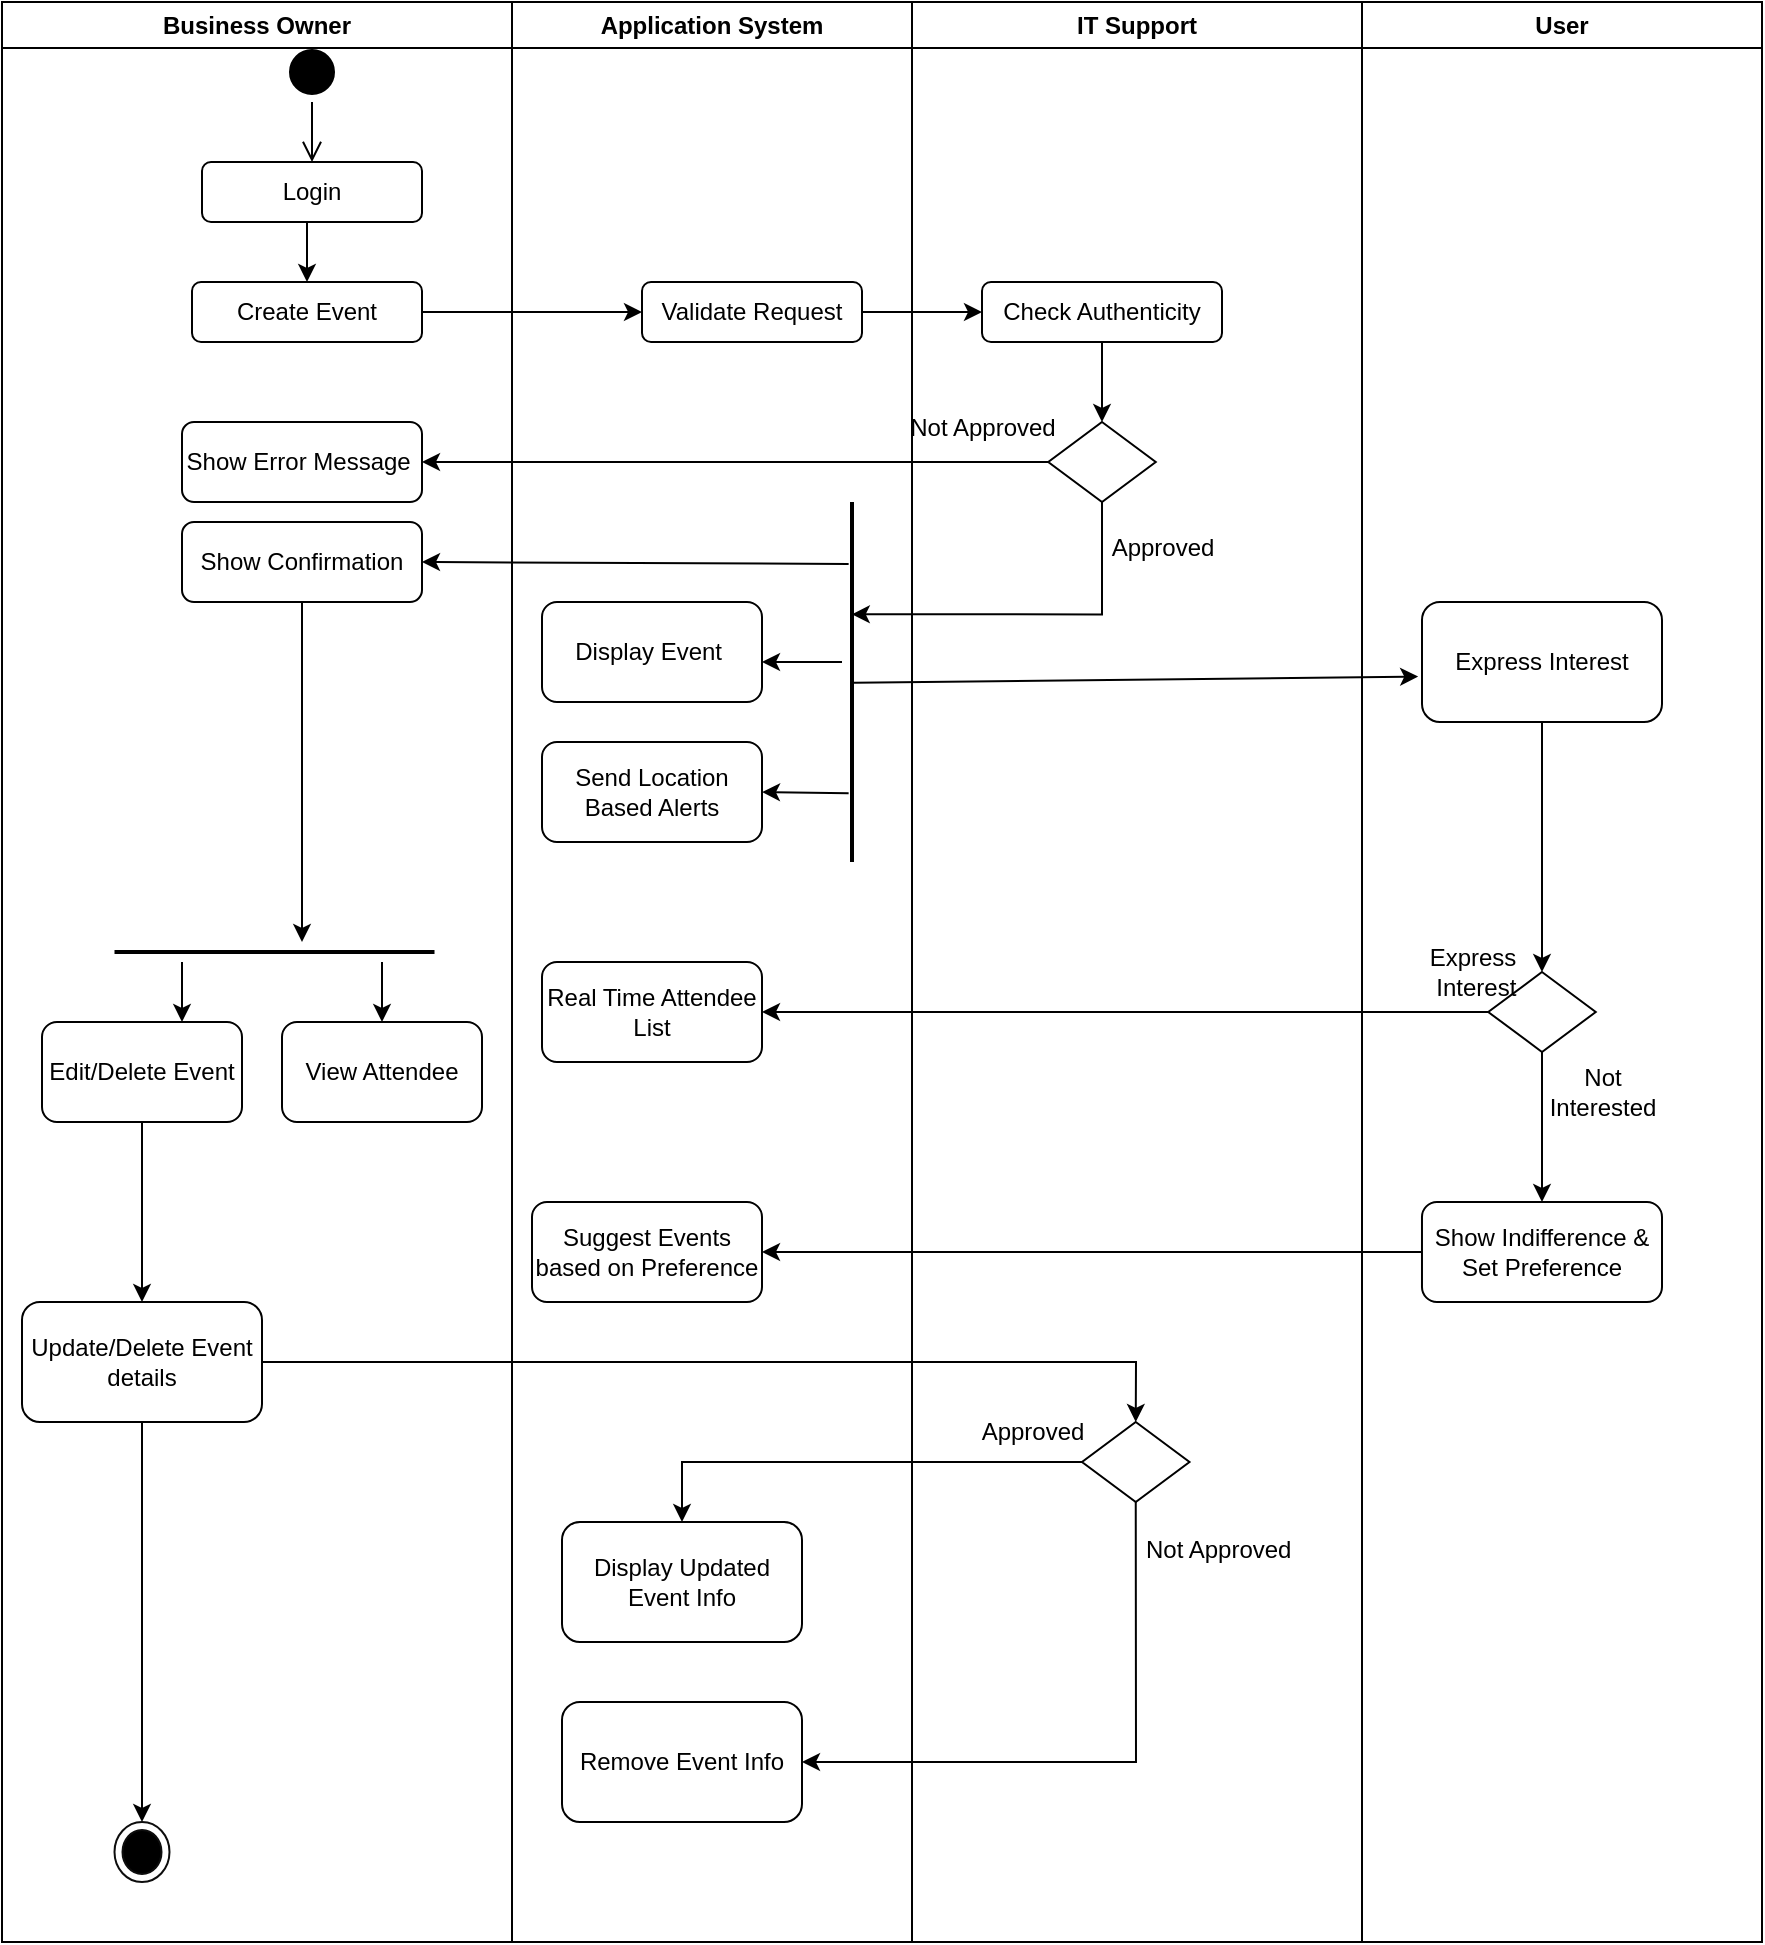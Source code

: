 <mxfile version="21.7.5" type="github">
  <diagram name="Page-1" id="O1Y2XJb3NOdnXM0ezNxB">
    <mxGraphModel dx="2415" dy="1004" grid="1" gridSize="10" guides="1" tooltips="1" connect="1" arrows="1" fold="1" page="1" pageScale="1" pageWidth="827" pageHeight="1169" math="0" shadow="0">
      <root>
        <mxCell id="0" />
        <mxCell id="1" parent="0" />
        <mxCell id="GVcLBz-KD6WfuV6W00xN-1" value="" style="ellipse;html=1;shape=startState;fillColor=#000000;strokeColor=#000000;" parent="1" vertex="1">
          <mxGeometry x="90" y="40" width="30" height="30" as="geometry" />
        </mxCell>
        <mxCell id="GVcLBz-KD6WfuV6W00xN-2" value="" style="edgeStyle=orthogonalEdgeStyle;html=1;verticalAlign=bottom;endArrow=open;endSize=8;strokeColor=#000000;rounded=0;" parent="1" source="GVcLBz-KD6WfuV6W00xN-1" edge="1">
          <mxGeometry relative="1" as="geometry">
            <mxPoint x="105" y="100" as="targetPoint" />
          </mxGeometry>
        </mxCell>
        <mxCell id="GVcLBz-KD6WfuV6W00xN-26" style="edgeStyle=orthogonalEdgeStyle;rounded=0;orthogonalLoop=1;jettySize=auto;html=1;exitX=0.5;exitY=1;exitDx=0;exitDy=0;entryX=0.5;entryY=0;entryDx=0;entryDy=0;" parent="1" source="GVcLBz-KD6WfuV6W00xN-3" target="GVcLBz-KD6WfuV6W00xN-4" edge="1">
          <mxGeometry relative="1" as="geometry" />
        </mxCell>
        <mxCell id="GVcLBz-KD6WfuV6W00xN-3" value="Login" style="rounded=1;whiteSpace=wrap;html=1;" parent="1" vertex="1">
          <mxGeometry x="50" y="100" width="110" height="30" as="geometry" />
        </mxCell>
        <mxCell id="GVcLBz-KD6WfuV6W00xN-27" style="edgeStyle=orthogonalEdgeStyle;rounded=0;orthogonalLoop=1;jettySize=auto;html=1;exitX=1;exitY=0.5;exitDx=0;exitDy=0;entryX=0;entryY=0.5;entryDx=0;entryDy=0;" parent="1" source="GVcLBz-KD6WfuV6W00xN-4" target="GVcLBz-KD6WfuV6W00xN-5" edge="1">
          <mxGeometry relative="1" as="geometry" />
        </mxCell>
        <mxCell id="GVcLBz-KD6WfuV6W00xN-4" value="Create Event" style="rounded=1;whiteSpace=wrap;html=1;" parent="1" vertex="1">
          <mxGeometry x="45" y="160" width="115" height="30" as="geometry" />
        </mxCell>
        <mxCell id="GVcLBz-KD6WfuV6W00xN-28" style="edgeStyle=orthogonalEdgeStyle;rounded=0;orthogonalLoop=1;jettySize=auto;html=1;exitX=1;exitY=0.5;exitDx=0;exitDy=0;entryX=0;entryY=0.5;entryDx=0;entryDy=0;" parent="1" source="GVcLBz-KD6WfuV6W00xN-5" target="GVcLBz-KD6WfuV6W00xN-6" edge="1">
          <mxGeometry relative="1" as="geometry" />
        </mxCell>
        <mxCell id="GVcLBz-KD6WfuV6W00xN-5" value="Validate Request" style="rounded=1;whiteSpace=wrap;html=1;" parent="1" vertex="1">
          <mxGeometry x="270" y="160" width="110" height="30" as="geometry" />
        </mxCell>
        <mxCell id="GVcLBz-KD6WfuV6W00xN-29" style="edgeStyle=orthogonalEdgeStyle;rounded=0;orthogonalLoop=1;jettySize=auto;html=1;exitX=0.5;exitY=1;exitDx=0;exitDy=0;entryX=0.5;entryY=0;entryDx=0;entryDy=0;" parent="1" source="GVcLBz-KD6WfuV6W00xN-6" target="GVcLBz-KD6WfuV6W00xN-9" edge="1">
          <mxGeometry relative="1" as="geometry" />
        </mxCell>
        <mxCell id="GVcLBz-KD6WfuV6W00xN-6" value="Check Authenticity" style="rounded=1;whiteSpace=wrap;html=1;" parent="1" vertex="1">
          <mxGeometry x="440" y="160" width="120" height="30" as="geometry" />
        </mxCell>
        <mxCell id="GVcLBz-KD6WfuV6W00xN-7" value="Show Error Message&amp;nbsp;" style="rounded=1;whiteSpace=wrap;html=1;" parent="1" vertex="1">
          <mxGeometry x="40" y="230" width="120" height="40" as="geometry" />
        </mxCell>
        <mxCell id="GVcLBz-KD6WfuV6W00xN-30" style="edgeStyle=orthogonalEdgeStyle;rounded=0;orthogonalLoop=1;jettySize=auto;html=1;exitX=0;exitY=0.5;exitDx=0;exitDy=0;entryX=1;entryY=0.5;entryDx=0;entryDy=0;" parent="1" source="GVcLBz-KD6WfuV6W00xN-9" target="GVcLBz-KD6WfuV6W00xN-7" edge="1">
          <mxGeometry relative="1" as="geometry" />
        </mxCell>
        <mxCell id="GVcLBz-KD6WfuV6W00xN-31" style="edgeStyle=orthogonalEdgeStyle;rounded=0;orthogonalLoop=1;jettySize=auto;html=1;exitX=0.5;exitY=1;exitDx=0;exitDy=0;entryX=0.312;entryY=0.511;entryDx=0;entryDy=0;entryPerimeter=0;" parent="1" source="GVcLBz-KD6WfuV6W00xN-9" target="GVcLBz-KD6WfuV6W00xN-10" edge="1">
          <mxGeometry relative="1" as="geometry">
            <Array as="points">
              <mxPoint x="500" y="326" />
            </Array>
          </mxGeometry>
        </mxCell>
        <mxCell id="GVcLBz-KD6WfuV6W00xN-9" value="" style="shape=rhombus;html=1;dashed=0;whiteSpace=wrap;perimeter=rhombusPerimeter;" parent="1" vertex="1">
          <mxGeometry x="473.13" y="230" width="53.75" height="40" as="geometry" />
        </mxCell>
        <mxCell id="GVcLBz-KD6WfuV6W00xN-10" value="" style="line;strokeWidth=2;direction=south;html=1;" parent="1" vertex="1">
          <mxGeometry x="370" y="270" width="10" height="180" as="geometry" />
        </mxCell>
        <mxCell id="GVcLBz-KD6WfuV6W00xN-11" value="Show Confirmation" style="rounded=1;whiteSpace=wrap;html=1;" parent="1" vertex="1">
          <mxGeometry x="40" y="280" width="120" height="40" as="geometry" />
        </mxCell>
        <mxCell id="GVcLBz-KD6WfuV6W00xN-12" value="Display Event&amp;nbsp;" style="rounded=1;whiteSpace=wrap;html=1;" parent="1" vertex="1">
          <mxGeometry x="220" y="320" width="110" height="50" as="geometry" />
        </mxCell>
        <mxCell id="GVcLBz-KD6WfuV6W00xN-13" value="Send Location Based Alerts" style="rounded=1;whiteSpace=wrap;html=1;" parent="1" vertex="1">
          <mxGeometry x="220" y="390" width="110" height="50" as="geometry" />
        </mxCell>
        <mxCell id="GVcLBz-KD6WfuV6W00xN-14" value="Express Interest" style="rounded=1;whiteSpace=wrap;html=1;" parent="1" vertex="1">
          <mxGeometry x="660" y="320" width="120" height="60" as="geometry" />
        </mxCell>
        <mxCell id="GVcLBz-KD6WfuV6W00xN-15" value="" style="shape=rhombus;html=1;dashed=0;whiteSpace=wrap;perimeter=rhombusPerimeter;" parent="1" vertex="1">
          <mxGeometry x="693.12" y="505" width="53.75" height="40" as="geometry" />
        </mxCell>
        <mxCell id="GVcLBz-KD6WfuV6W00xN-16" value="Real Time Attendee List" style="rounded=1;whiteSpace=wrap;html=1;" parent="1" vertex="1">
          <mxGeometry x="220" y="500" width="110" height="50" as="geometry" />
        </mxCell>
        <mxCell id="GVcLBz-KD6WfuV6W00xN-18" value="Edit/Delete Event" style="rounded=1;whiteSpace=wrap;html=1;" parent="1" vertex="1">
          <mxGeometry x="-30" y="530" width="100" height="50" as="geometry" />
        </mxCell>
        <mxCell id="GVcLBz-KD6WfuV6W00xN-19" value="View Attendee" style="rounded=1;whiteSpace=wrap;html=1;" parent="1" vertex="1">
          <mxGeometry x="90" y="530" width="100" height="50" as="geometry" />
        </mxCell>
        <mxCell id="GVcLBz-KD6WfuV6W00xN-20" value="Show Indifference &amp;amp; Set Preference" style="rounded=1;whiteSpace=wrap;html=1;" parent="1" vertex="1">
          <mxGeometry x="659.99" y="620" width="120.01" height="50" as="geometry" />
        </mxCell>
        <mxCell id="GVcLBz-KD6WfuV6W00xN-21" value="Suggest Events based on Preference" style="rounded=1;whiteSpace=wrap;html=1;" parent="1" vertex="1">
          <mxGeometry x="215" y="620" width="115" height="50" as="geometry" />
        </mxCell>
        <mxCell id="GVcLBz-KD6WfuV6W00xN-50" style="edgeStyle=orthogonalEdgeStyle;rounded=0;orthogonalLoop=1;jettySize=auto;html=1;exitX=0.5;exitY=1;exitDx=0;exitDy=0;" parent="1" source="GVcLBz-KD6WfuV6W00xN-22" edge="1">
          <mxGeometry relative="1" as="geometry">
            <mxPoint x="20" y="930.0" as="targetPoint" />
          </mxGeometry>
        </mxCell>
        <mxCell id="GVcLBz-KD6WfuV6W00xN-22" value="Update/Delete Event details" style="rounded=1;whiteSpace=wrap;html=1;" parent="1" vertex="1">
          <mxGeometry x="-40" y="670" width="120" height="60" as="geometry" />
        </mxCell>
        <mxCell id="GVcLBz-KD6WfuV6W00xN-23" value="" style="shape=rhombus;html=1;dashed=0;whiteSpace=wrap;perimeter=rhombusPerimeter;" parent="1" vertex="1">
          <mxGeometry x="490" y="730" width="53.75" height="40" as="geometry" />
        </mxCell>
        <mxCell id="GVcLBz-KD6WfuV6W00xN-24" value="Display Updated Event Info" style="rounded=1;whiteSpace=wrap;html=1;" parent="1" vertex="1">
          <mxGeometry x="230" y="780" width="120" height="60" as="geometry" />
        </mxCell>
        <mxCell id="GVcLBz-KD6WfuV6W00xN-25" value="Remove Event Info" style="rounded=1;whiteSpace=wrap;html=1;" parent="1" vertex="1">
          <mxGeometry x="230" y="870" width="120" height="60" as="geometry" />
        </mxCell>
        <mxCell id="GVcLBz-KD6WfuV6W00xN-32" value="" style="edgeStyle=none;orthogonalLoop=1;jettySize=auto;html=1;rounded=0;exitX=0.172;exitY=0.668;exitDx=0;exitDy=0;exitPerimeter=0;entryX=1;entryY=0.5;entryDx=0;entryDy=0;" parent="1" source="GVcLBz-KD6WfuV6W00xN-10" target="GVcLBz-KD6WfuV6W00xN-11" edge="1">
          <mxGeometry width="100" relative="1" as="geometry">
            <mxPoint x="190" y="230" as="sourcePoint" />
            <mxPoint x="290" y="230" as="targetPoint" />
            <Array as="points" />
          </mxGeometry>
        </mxCell>
        <mxCell id="GVcLBz-KD6WfuV6W00xN-33" value="" style="endArrow=classic;html=1;rounded=0;exitX=0.809;exitY=0.668;exitDx=0;exitDy=0;exitPerimeter=0;entryX=1;entryY=0.5;entryDx=0;entryDy=0;" parent="1" source="GVcLBz-KD6WfuV6W00xN-10" target="GVcLBz-KD6WfuV6W00xN-13" edge="1">
          <mxGeometry width="50" height="50" relative="1" as="geometry">
            <mxPoint x="200" y="400" as="sourcePoint" />
            <mxPoint x="250" y="350" as="targetPoint" />
          </mxGeometry>
        </mxCell>
        <mxCell id="GVcLBz-KD6WfuV6W00xN-34" value="" style="endArrow=classic;html=1;rounded=0;" parent="1" edge="1">
          <mxGeometry width="50" height="50" relative="1" as="geometry">
            <mxPoint x="370" y="350" as="sourcePoint" />
            <mxPoint x="330" y="350" as="targetPoint" />
          </mxGeometry>
        </mxCell>
        <mxCell id="GVcLBz-KD6WfuV6W00xN-35" value="" style="endArrow=classic;html=1;rounded=0;exitX=0.502;exitY=0.405;exitDx=0;exitDy=0;exitPerimeter=0;entryX=-0.016;entryY=0.621;entryDx=0;entryDy=0;entryPerimeter=0;" parent="1" source="GVcLBz-KD6WfuV6W00xN-10" target="GVcLBz-KD6WfuV6W00xN-14" edge="1">
          <mxGeometry width="50" height="50" relative="1" as="geometry">
            <mxPoint x="470" y="500" as="sourcePoint" />
            <mxPoint x="520" y="450" as="targetPoint" />
          </mxGeometry>
        </mxCell>
        <mxCell id="GVcLBz-KD6WfuV6W00xN-36" value="" style="endArrow=classic;html=1;rounded=0;exitX=0.5;exitY=1;exitDx=0;exitDy=0;entryX=0.5;entryY=0;entryDx=0;entryDy=0;" parent="1" source="GVcLBz-KD6WfuV6W00xN-14" target="GVcLBz-KD6WfuV6W00xN-15" edge="1">
          <mxGeometry width="50" height="50" relative="1" as="geometry">
            <mxPoint x="470" y="500" as="sourcePoint" />
            <mxPoint x="520" y="450" as="targetPoint" />
          </mxGeometry>
        </mxCell>
        <mxCell id="GVcLBz-KD6WfuV6W00xN-37" value="" style="endArrow=classic;html=1;rounded=0;entryX=1;entryY=0.5;entryDx=0;entryDy=0;exitX=0;exitY=0.5;exitDx=0;exitDy=0;" parent="1" source="GVcLBz-KD6WfuV6W00xN-15" target="GVcLBz-KD6WfuV6W00xN-16" edge="1">
          <mxGeometry width="50" height="50" relative="1" as="geometry">
            <mxPoint x="690" y="520" as="sourcePoint" />
            <mxPoint x="520" y="540" as="targetPoint" />
          </mxGeometry>
        </mxCell>
        <mxCell id="GVcLBz-KD6WfuV6W00xN-38" value="" style="endArrow=classic;html=1;rounded=0;exitX=0.5;exitY=1;exitDx=0;exitDy=0;entryX=0.5;entryY=0;entryDx=0;entryDy=0;" parent="1" source="GVcLBz-KD6WfuV6W00xN-15" target="GVcLBz-KD6WfuV6W00xN-20" edge="1">
          <mxGeometry width="50" height="50" relative="1" as="geometry">
            <mxPoint x="470" y="590" as="sourcePoint" />
            <mxPoint x="520" y="540" as="targetPoint" />
          </mxGeometry>
        </mxCell>
        <mxCell id="GVcLBz-KD6WfuV6W00xN-39" value="" style="endArrow=classic;html=1;rounded=0;exitX=0;exitY=0.5;exitDx=0;exitDy=0;entryX=1;entryY=0.5;entryDx=0;entryDy=0;" parent="1" source="GVcLBz-KD6WfuV6W00xN-20" target="GVcLBz-KD6WfuV6W00xN-21" edge="1">
          <mxGeometry width="50" height="50" relative="1" as="geometry">
            <mxPoint x="470" y="700" as="sourcePoint" />
            <mxPoint x="520" y="650" as="targetPoint" />
          </mxGeometry>
        </mxCell>
        <mxCell id="GVcLBz-KD6WfuV6W00xN-40" value="" style="endArrow=classic;html=1;rounded=0;exitX=1;exitY=0.5;exitDx=0;exitDy=0;entryX=0.5;entryY=0;entryDx=0;entryDy=0;" parent="1" source="GVcLBz-KD6WfuV6W00xN-22" target="GVcLBz-KD6WfuV6W00xN-23" edge="1">
          <mxGeometry width="50" height="50" relative="1" as="geometry">
            <mxPoint x="380" y="510" as="sourcePoint" />
            <mxPoint x="520" y="700" as="targetPoint" />
            <Array as="points">
              <mxPoint x="517" y="700" />
            </Array>
          </mxGeometry>
        </mxCell>
        <mxCell id="GVcLBz-KD6WfuV6W00xN-42" value="" style="endArrow=classic;html=1;rounded=0;exitX=0.5;exitY=1;exitDx=0;exitDy=0;" parent="1" source="GVcLBz-KD6WfuV6W00xN-18" target="GVcLBz-KD6WfuV6W00xN-22" edge="1">
          <mxGeometry width="50" height="50" relative="1" as="geometry">
            <mxPoint x="400" y="690" as="sourcePoint" />
            <mxPoint x="450" y="640" as="targetPoint" />
          </mxGeometry>
        </mxCell>
        <mxCell id="GVcLBz-KD6WfuV6W00xN-43" value="" style="endArrow=classic;html=1;rounded=0;exitX=0.5;exitY=1;exitDx=0;exitDy=0;entryX=1;entryY=0.5;entryDx=0;entryDy=0;" parent="1" source="GVcLBz-KD6WfuV6W00xN-23" target="GVcLBz-KD6WfuV6W00xN-25" edge="1">
          <mxGeometry width="50" height="50" relative="1" as="geometry">
            <mxPoint x="400" y="690" as="sourcePoint" />
            <mxPoint x="450" y="640" as="targetPoint" />
            <Array as="points">
              <mxPoint x="517" y="900" />
            </Array>
          </mxGeometry>
        </mxCell>
        <mxCell id="GVcLBz-KD6WfuV6W00xN-44" value="" style="endArrow=classic;html=1;rounded=0;exitX=0;exitY=0.5;exitDx=0;exitDy=0;entryX=0.5;entryY=0;entryDx=0;entryDy=0;" parent="1" source="GVcLBz-KD6WfuV6W00xN-23" target="GVcLBz-KD6WfuV6W00xN-24" edge="1">
          <mxGeometry width="50" height="50" relative="1" as="geometry">
            <mxPoint x="400" y="690" as="sourcePoint" />
            <mxPoint x="450" y="640" as="targetPoint" />
            <Array as="points">
              <mxPoint x="290" y="750" />
            </Array>
          </mxGeometry>
        </mxCell>
        <mxCell id="GVcLBz-KD6WfuV6W00xN-45" value="" style="endArrow=classic;html=1;rounded=0;exitX=0.5;exitY=1;exitDx=0;exitDy=0;" parent="1" source="GVcLBz-KD6WfuV6W00xN-11" edge="1">
          <mxGeometry width="50" height="50" relative="1" as="geometry">
            <mxPoint x="290" y="460" as="sourcePoint" />
            <mxPoint x="100" y="490" as="targetPoint" />
          </mxGeometry>
        </mxCell>
        <mxCell id="GVcLBz-KD6WfuV6W00xN-46" value="" style="endArrow=classic;html=1;rounded=0;entryX=0.5;entryY=0;entryDx=0;entryDy=0;" parent="1" target="GVcLBz-KD6WfuV6W00xN-19" edge="1">
          <mxGeometry width="50" height="50" relative="1" as="geometry">
            <mxPoint x="140" y="500" as="sourcePoint" />
            <mxPoint x="340" y="410" as="targetPoint" />
          </mxGeometry>
        </mxCell>
        <mxCell id="GVcLBz-KD6WfuV6W00xN-47" value="" style="endArrow=classic;html=1;rounded=0;entryX=0.5;entryY=0;entryDx=0;entryDy=0;" parent="1" edge="1">
          <mxGeometry width="50" height="50" relative="1" as="geometry">
            <mxPoint x="40" y="500" as="sourcePoint" />
            <mxPoint x="40" y="530" as="targetPoint" />
          </mxGeometry>
        </mxCell>
        <mxCell id="GVcLBz-KD6WfuV6W00xN-49" value="" style="ellipse;html=1;shape=endState;fillColor=#000000;strokeColor=#0d0d0d;fillStyle=solid;" parent="1" vertex="1">
          <mxGeometry x="6.25" y="930" width="27.5" height="30" as="geometry" />
        </mxCell>
        <mxCell id="GVcLBz-KD6WfuV6W00xN-53" value="Business Owner" style="swimlane;whiteSpace=wrap;html=1;" parent="1" vertex="1">
          <mxGeometry x="-50" y="20" width="255" height="970" as="geometry" />
        </mxCell>
        <mxCell id="GVcLBz-KD6WfuV6W00xN-17" value="" style="line;strokeWidth=2;html=1;" parent="GVcLBz-KD6WfuV6W00xN-53" vertex="1">
          <mxGeometry x="56.25" y="470" width="160" height="10" as="geometry" />
        </mxCell>
        <mxCell id="GVcLBz-KD6WfuV6W00xN-55" value="Application System" style="swimlane;whiteSpace=wrap;html=1;" parent="1" vertex="1">
          <mxGeometry x="205" y="20" width="200" height="970" as="geometry" />
        </mxCell>
        <mxCell id="GVcLBz-KD6WfuV6W00xN-56" value="IT Support" style="swimlane;whiteSpace=wrap;html=1;" parent="1" vertex="1">
          <mxGeometry x="405" y="20" width="225" height="970" as="geometry" />
        </mxCell>
        <mxCell id="GVcLBz-KD6WfuV6W00xN-60" value="Approved" style="text;html=1;align=center;verticalAlign=middle;resizable=0;points=[];autosize=1;strokeColor=none;fillColor=none;" parent="GVcLBz-KD6WfuV6W00xN-56" vertex="1">
          <mxGeometry x="25" y="700" width="70" height="30" as="geometry" />
        </mxCell>
        <mxCell id="GVcLBz-KD6WfuV6W00xN-62" value="Not Approved" style="text;whiteSpace=wrap;html=1;" parent="GVcLBz-KD6WfuV6W00xN-56" vertex="1">
          <mxGeometry x="115" y="760" width="110" height="40" as="geometry" />
        </mxCell>
        <mxCell id="GVcLBz-KD6WfuV6W00xN-57" value="User" style="swimlane;whiteSpace=wrap;html=1;" parent="1" vertex="1">
          <mxGeometry x="630" y="20" width="200" height="970" as="geometry" />
        </mxCell>
        <mxCell id="GVcLBz-KD6WfuV6W00xN-63" value="Express&lt;br&gt;&amp;nbsp;Interest" style="text;html=1;align=center;verticalAlign=middle;resizable=0;points=[];autosize=1;strokeColor=none;fillColor=none;" parent="GVcLBz-KD6WfuV6W00xN-57" vertex="1">
          <mxGeometry x="20" y="465" width="70" height="40" as="geometry" />
        </mxCell>
        <mxCell id="GVcLBz-KD6WfuV6W00xN-65" value="Not &lt;br&gt;Interested" style="text;html=1;align=center;verticalAlign=middle;resizable=0;points=[];autosize=1;strokeColor=none;fillColor=none;" parent="GVcLBz-KD6WfuV6W00xN-57" vertex="1">
          <mxGeometry x="80" y="525" width="80" height="40" as="geometry" />
        </mxCell>
        <mxCell id="GVcLBz-KD6WfuV6W00xN-58" value="Approved" style="text;html=1;align=center;verticalAlign=middle;resizable=0;points=[];autosize=1;strokeColor=none;fillColor=none;" parent="1" vertex="1">
          <mxGeometry x="495" y="278" width="70" height="30" as="geometry" />
        </mxCell>
        <mxCell id="GVcLBz-KD6WfuV6W00xN-59" value="Not Approved" style="text;html=1;align=center;verticalAlign=middle;resizable=0;points=[];autosize=1;strokeColor=none;fillColor=none;" parent="1" vertex="1">
          <mxGeometry x="390" y="218" width="100" height="30" as="geometry" />
        </mxCell>
      </root>
    </mxGraphModel>
  </diagram>
</mxfile>
